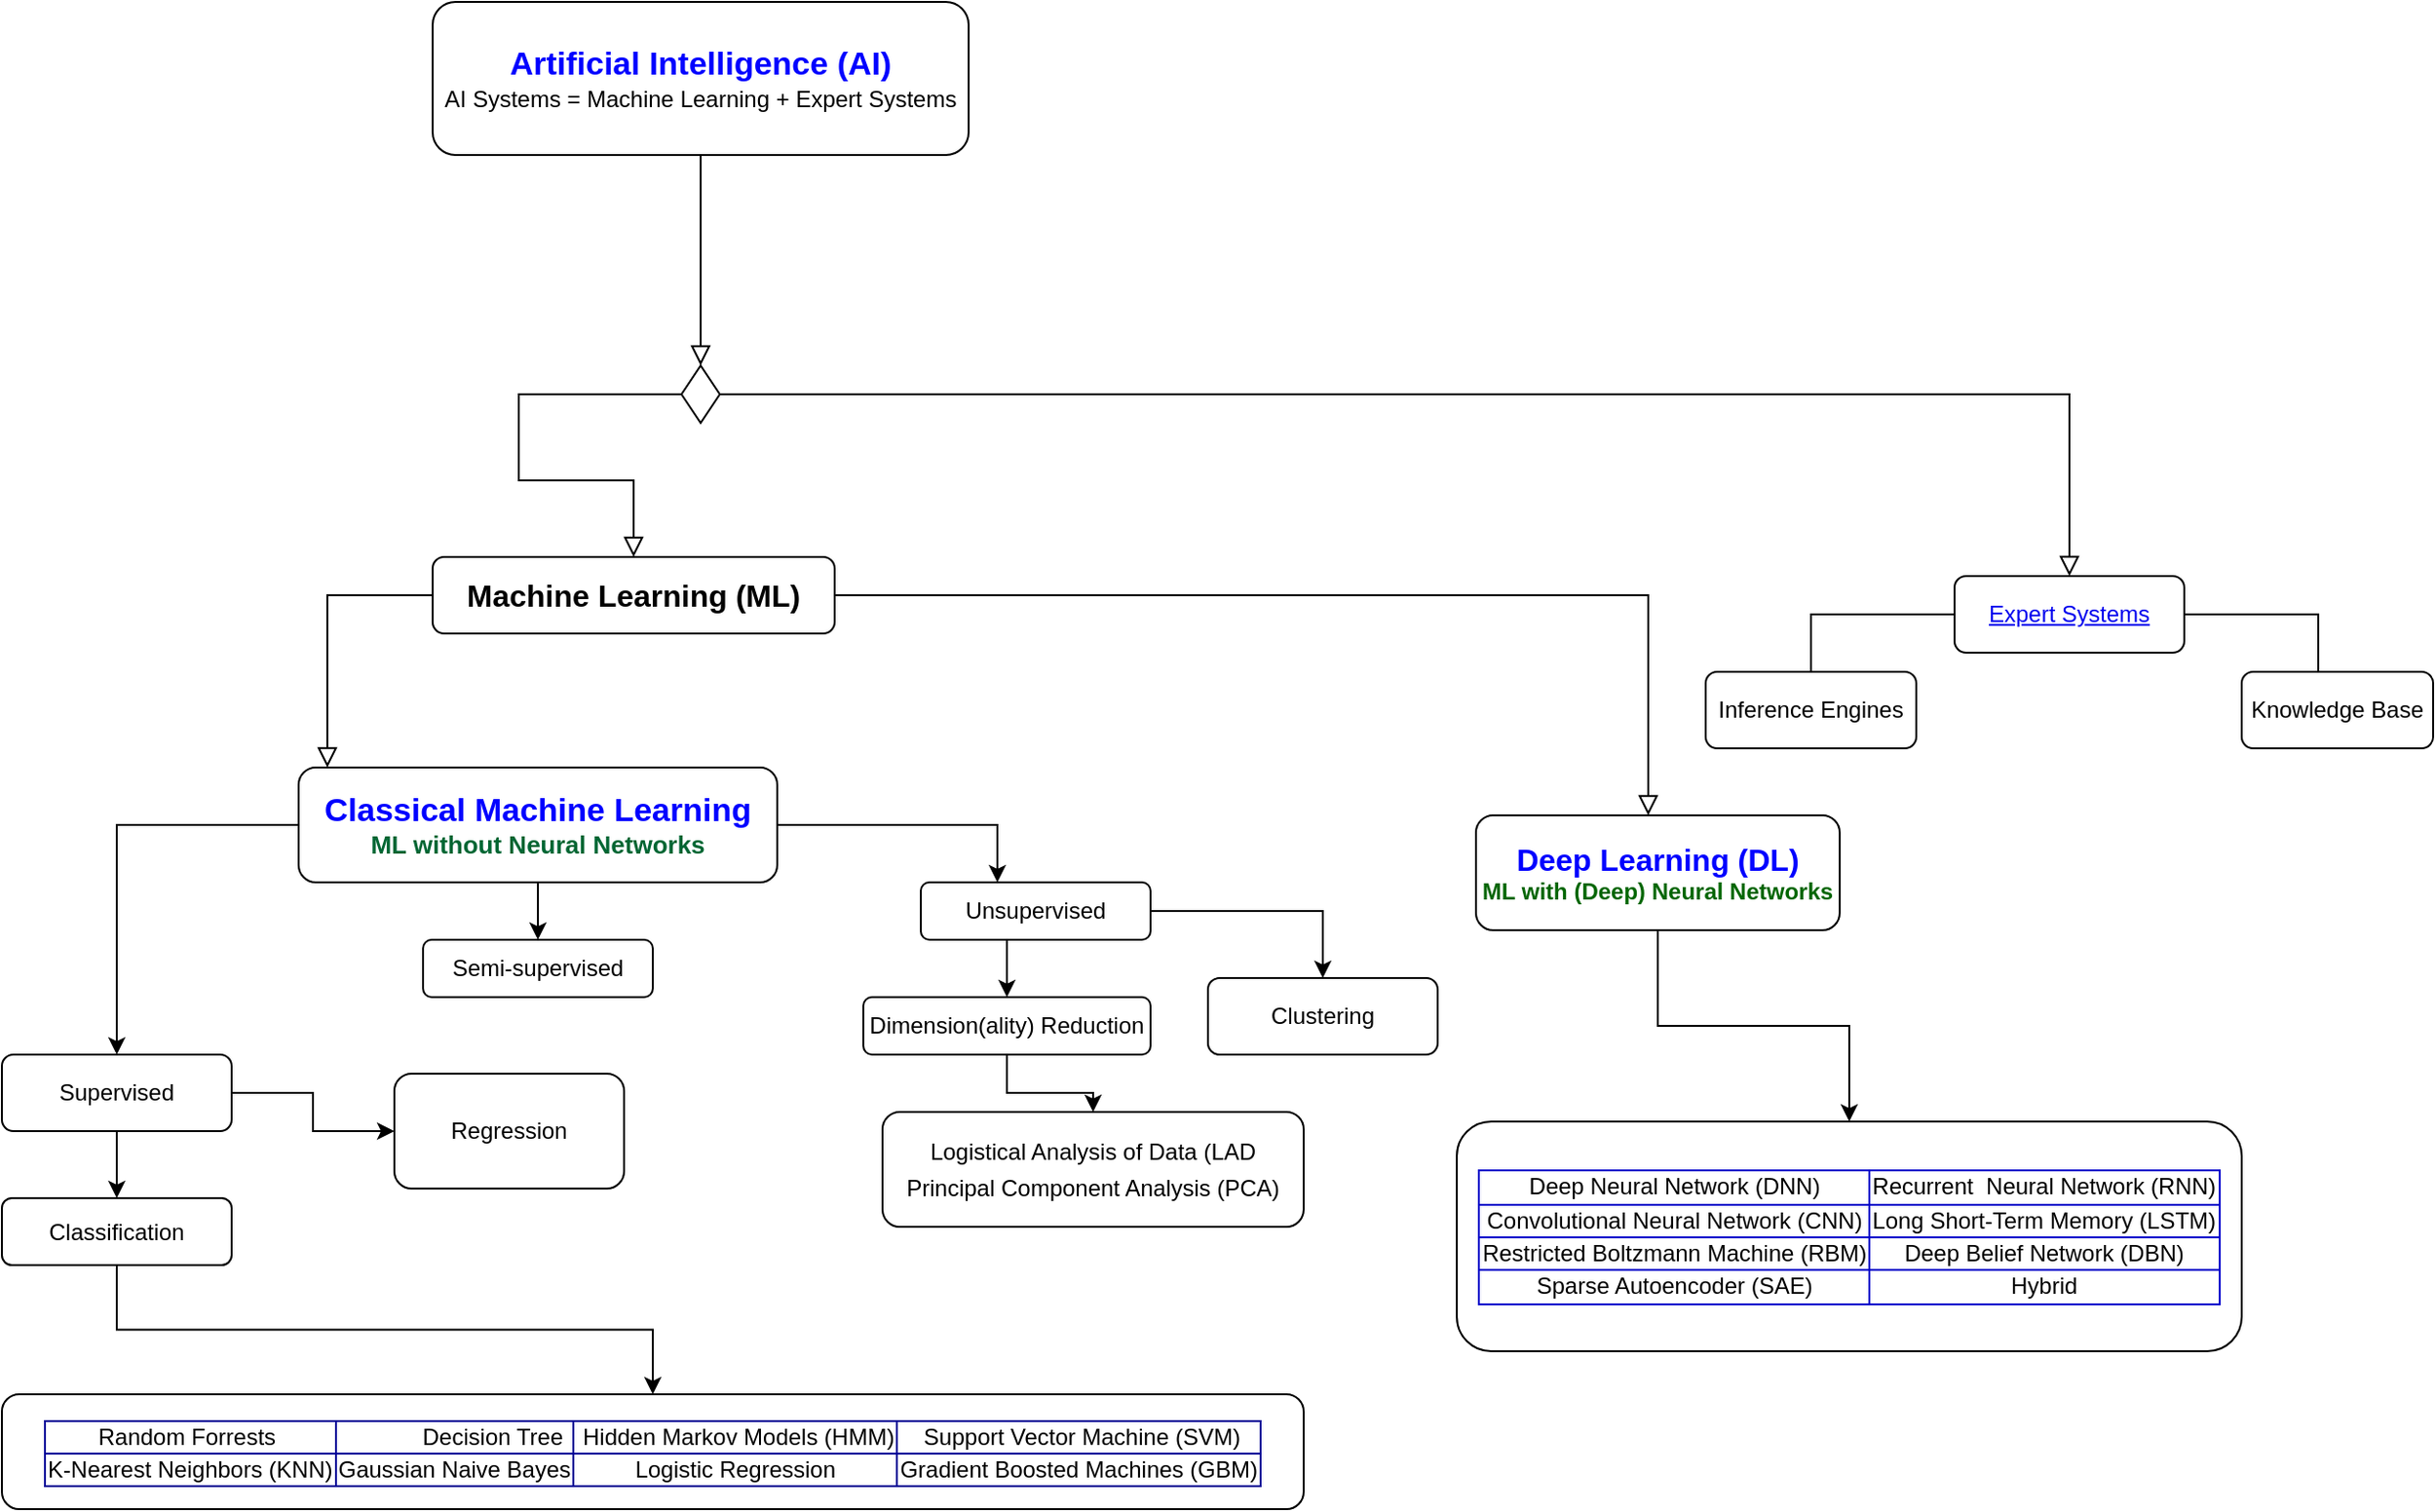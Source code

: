 <mxfile version="21.0.10" type="github">
  <diagram id="C5RBs43oDa-KdzZeNtuy" name="Page-1">
    <mxGraphModel dx="1338" dy="674" grid="1" gridSize="10" guides="1" tooltips="1" connect="1" arrows="1" fold="1" page="1" pageScale="1" pageWidth="827" pageHeight="1169" math="0" shadow="0">
      <root>
        <mxCell id="WIyWlLk6GJQsqaUBKTNV-0" />
        <mxCell id="WIyWlLk6GJQsqaUBKTNV-1" parent="WIyWlLk6GJQsqaUBKTNV-0" />
        <mxCell id="WIyWlLk6GJQsqaUBKTNV-2" value="" style="rounded=0;html=1;jettySize=auto;orthogonalLoop=1;fontSize=11;endArrow=block;endFill=0;endSize=8;strokeWidth=1;shadow=0;labelBackgroundColor=none;edgeStyle=orthogonalEdgeStyle;" parent="WIyWlLk6GJQsqaUBKTNV-1" source="WIyWlLk6GJQsqaUBKTNV-3" target="WIyWlLk6GJQsqaUBKTNV-6" edge="1">
          <mxGeometry relative="1" as="geometry">
            <Array as="points">
              <mxPoint x="1090" y="205" />
            </Array>
          </mxGeometry>
        </mxCell>
        <mxCell id="WIyWlLk6GJQsqaUBKTNV-3" value="&lt;b&gt;&lt;font color=&quot;#0000ff&quot; style=&quot;font-size: 17px;&quot;&gt;Artificial Intelligence (AI)&lt;/font&gt;&lt;/b&gt;&lt;br&gt;AI Systems = Machine Learning + Expert Systems" style="rounded=1;whiteSpace=wrap;html=1;fontSize=12;glass=0;strokeWidth=1;shadow=0;" parent="WIyWlLk6GJQsqaUBKTNV-1" vertex="1">
          <mxGeometry x="945" width="280" height="80" as="geometry" />
        </mxCell>
        <mxCell id="WIyWlLk6GJQsqaUBKTNV-4" value="" style="rounded=0;html=1;jettySize=auto;orthogonalLoop=1;fontSize=11;endArrow=block;endFill=0;endSize=8;strokeWidth=1;shadow=0;labelBackgroundColor=none;edgeStyle=orthogonalEdgeStyle;entryX=0.5;entryY=0;entryDx=0;entryDy=0;" parent="WIyWlLk6GJQsqaUBKTNV-1" source="WIyWlLk6GJQsqaUBKTNV-6" target="onWVqciRnPXN7YNmYVlH-7" edge="1">
          <mxGeometry y="20" relative="1" as="geometry">
            <mxPoint as="offset" />
            <mxPoint x="190" y="230" as="targetPoint" />
            <Array as="points">
              <mxPoint x="990" y="205" />
              <mxPoint x="990" y="250" />
              <mxPoint x="1050" y="250" />
            </Array>
          </mxGeometry>
        </mxCell>
        <mxCell id="WIyWlLk6GJQsqaUBKTNV-5" value="" style="edgeStyle=orthogonalEdgeStyle;rounded=0;html=1;jettySize=auto;orthogonalLoop=1;fontSize=11;endArrow=block;endFill=0;endSize=8;strokeWidth=1;shadow=0;labelBackgroundColor=none;" parent="WIyWlLk6GJQsqaUBKTNV-1" source="WIyWlLk6GJQsqaUBKTNV-6" target="WIyWlLk6GJQsqaUBKTNV-7" edge="1">
          <mxGeometry x="-0.116" y="21" relative="1" as="geometry">
            <mxPoint x="-7" y="-15" as="offset" />
            <Array as="points">
              <mxPoint x="1800" y="205" />
            </Array>
          </mxGeometry>
        </mxCell>
        <mxCell id="WIyWlLk6GJQsqaUBKTNV-6" value="" style="rhombus;whiteSpace=wrap;html=1;shadow=0;fontFamily=Helvetica;fontSize=12;align=center;strokeWidth=1;spacing=6;spacingTop=-4;" parent="WIyWlLk6GJQsqaUBKTNV-1" vertex="1">
          <mxGeometry x="1075" y="190" width="20" height="30" as="geometry" />
        </mxCell>
        <mxCell id="onWVqciRnPXN7YNmYVlH-1" value="" style="edgeStyle=orthogonalEdgeStyle;rounded=0;orthogonalLoop=1;jettySize=auto;html=1;endArrow=none;endFill=0;" edge="1" parent="WIyWlLk6GJQsqaUBKTNV-1" source="WIyWlLk6GJQsqaUBKTNV-7" target="onWVqciRnPXN7YNmYVlH-0">
          <mxGeometry relative="1" as="geometry" />
        </mxCell>
        <mxCell id="WIyWlLk6GJQsqaUBKTNV-7" value="&lt;a href=&quot;https://en.wikipedia.org/wiki/Expert_system&quot;&gt;Expert Systems&lt;/a&gt;" style="rounded=1;whiteSpace=wrap;html=1;fontSize=12;glass=0;strokeWidth=1;shadow=0;" parent="WIyWlLk6GJQsqaUBKTNV-1" vertex="1">
          <mxGeometry x="1740" y="300" width="120" height="40" as="geometry" />
        </mxCell>
        <mxCell id="WIyWlLk6GJQsqaUBKTNV-8" value="" style="rounded=0;html=1;jettySize=auto;orthogonalLoop=1;fontSize=11;endArrow=block;endFill=0;endSize=8;strokeWidth=1;shadow=0;labelBackgroundColor=none;edgeStyle=orthogonalEdgeStyle;exitX=0;exitY=0.5;exitDx=0;exitDy=0;" parent="WIyWlLk6GJQsqaUBKTNV-1" source="onWVqciRnPXN7YNmYVlH-7" target="WIyWlLk6GJQsqaUBKTNV-11" edge="1">
          <mxGeometry x="0.333" y="20" relative="1" as="geometry">
            <mxPoint as="offset" />
            <mxPoint x="190" y="310" as="sourcePoint" />
            <Array as="points">
              <mxPoint x="890" y="310" />
            </Array>
          </mxGeometry>
        </mxCell>
        <mxCell id="WIyWlLk6GJQsqaUBKTNV-9" value="" style="edgeStyle=orthogonalEdgeStyle;rounded=0;html=1;jettySize=auto;orthogonalLoop=1;fontSize=11;endArrow=block;endFill=0;endSize=8;strokeWidth=1;shadow=0;labelBackgroundColor=none;exitX=1;exitY=0.5;exitDx=0;exitDy=0;" parent="WIyWlLk6GJQsqaUBKTNV-1" source="onWVqciRnPXN7YNmYVlH-7" target="WIyWlLk6GJQsqaUBKTNV-12" edge="1">
          <mxGeometry x="-0.91" relative="1" as="geometry">
            <mxPoint as="offset" />
            <mxPoint x="190" y="330" as="sourcePoint" />
            <Array as="points">
              <mxPoint x="1580" y="310" />
            </Array>
          </mxGeometry>
        </mxCell>
        <mxCell id="onWVqciRnPXN7YNmYVlH-27" value="" style="edgeStyle=orthogonalEdgeStyle;rounded=0;orthogonalLoop=1;jettySize=auto;html=1;" edge="1" parent="WIyWlLk6GJQsqaUBKTNV-1" source="WIyWlLk6GJQsqaUBKTNV-11" target="onWVqciRnPXN7YNmYVlH-26">
          <mxGeometry relative="1" as="geometry" />
        </mxCell>
        <mxCell id="onWVqciRnPXN7YNmYVlH-29" value="" style="edgeStyle=orthogonalEdgeStyle;rounded=0;orthogonalLoop=1;jettySize=auto;html=1;" edge="1" parent="WIyWlLk6GJQsqaUBKTNV-1" source="WIyWlLk6GJQsqaUBKTNV-11" target="onWVqciRnPXN7YNmYVlH-28">
          <mxGeometry relative="1" as="geometry" />
        </mxCell>
        <mxCell id="onWVqciRnPXN7YNmYVlH-31" value="" style="edgeStyle=orthogonalEdgeStyle;rounded=0;orthogonalLoop=1;jettySize=auto;html=1;" edge="1" parent="WIyWlLk6GJQsqaUBKTNV-1" source="WIyWlLk6GJQsqaUBKTNV-11" target="onWVqciRnPXN7YNmYVlH-30">
          <mxGeometry relative="1" as="geometry">
            <Array as="points">
              <mxPoint x="1240" y="430" />
            </Array>
          </mxGeometry>
        </mxCell>
        <mxCell id="WIyWlLk6GJQsqaUBKTNV-11" value="&lt;b&gt;&lt;font style=&quot;&quot;&gt;&lt;font color=&quot;#0000ff&quot; style=&quot;font-size: 17px;&quot;&gt;Classical Machine Learning&lt;/font&gt;&lt;br&gt;&lt;font color=&quot;#006633&quot; style=&quot;font-size: 13px;&quot;&gt;ML without Neural Networks&lt;/font&gt;&lt;br&gt;&lt;/font&gt;&lt;/b&gt;" style="rounded=1;whiteSpace=wrap;html=1;fontSize=12;glass=0;strokeWidth=1;shadow=0;" parent="WIyWlLk6GJQsqaUBKTNV-1" vertex="1">
          <mxGeometry x="875" y="400" width="250" height="60" as="geometry" />
        </mxCell>
        <mxCell id="onWVqciRnPXN7YNmYVlH-12" value="" style="edgeStyle=orthogonalEdgeStyle;rounded=0;orthogonalLoop=1;jettySize=auto;html=1;" edge="1" parent="WIyWlLk6GJQsqaUBKTNV-1" source="WIyWlLk6GJQsqaUBKTNV-12" target="onWVqciRnPXN7YNmYVlH-11">
          <mxGeometry relative="1" as="geometry" />
        </mxCell>
        <mxCell id="WIyWlLk6GJQsqaUBKTNV-12" value="&lt;b&gt;&lt;font style=&quot;color: rgb(0, 0, 255); font-size: 16px;&quot;&gt;Deep Learning (DL)&lt;/font&gt;&lt;br&gt;&lt;font color=&quot;#006600&quot; style=&quot;font-size: 12px;&quot;&gt;ML with (Deep) Neural Networks&lt;/font&gt;&lt;br&gt;&lt;/b&gt;" style="rounded=1;whiteSpace=wrap;html=1;fontSize=12;glass=0;strokeWidth=1;shadow=0;" parent="WIyWlLk6GJQsqaUBKTNV-1" vertex="1">
          <mxGeometry x="1490" y="425" width="190" height="60" as="geometry" />
        </mxCell>
        <mxCell id="onWVqciRnPXN7YNmYVlH-0" value="Inference Engines" style="whiteSpace=wrap;html=1;rounded=1;glass=0;strokeWidth=1;shadow=0;" vertex="1" parent="WIyWlLk6GJQsqaUBKTNV-1">
          <mxGeometry x="1610" y="350" width="110" height="40" as="geometry" />
        </mxCell>
        <mxCell id="onWVqciRnPXN7YNmYVlH-3" value="" style="edgeStyle=orthogonalEdgeStyle;rounded=0;orthogonalLoop=1;jettySize=auto;html=1;endSize=0;endArrow=none;endFill=0;" edge="1" parent="WIyWlLk6GJQsqaUBKTNV-1" source="onWVqciRnPXN7YNmYVlH-2" target="WIyWlLk6GJQsqaUBKTNV-7">
          <mxGeometry relative="1" as="geometry">
            <Array as="points">
              <mxPoint x="1930" y="320" />
            </Array>
          </mxGeometry>
        </mxCell>
        <mxCell id="onWVqciRnPXN7YNmYVlH-2" value="Knowledge Base" style="whiteSpace=wrap;html=1;rounded=1;glass=0;strokeWidth=1;shadow=0;" vertex="1" parent="WIyWlLk6GJQsqaUBKTNV-1">
          <mxGeometry x="1890" y="350" width="100" height="40" as="geometry" />
        </mxCell>
        <mxCell id="onWVqciRnPXN7YNmYVlH-7" value="&lt;b&gt;&lt;font style=&quot;font-size: 16px;&quot;&gt;Machine Learning (ML)&lt;/font&gt;&lt;/b&gt;" style="whiteSpace=wrap;html=1;rounded=1;" vertex="1" parent="WIyWlLk6GJQsqaUBKTNV-1">
          <mxGeometry x="945" y="290" width="210" height="40" as="geometry" />
        </mxCell>
        <mxCell id="onWVqciRnPXN7YNmYVlH-11" value="&lt;table style=&quot;border: 1px solid rgb(0, 0, 204); border-collapse: collapse;&quot; border=&quot;1&quot;&gt;&lt;tbody&gt;&lt;tr&gt;&lt;td style=&quot;border-collapse: collapse;&quot; border=&quot;1&quot;&gt;Deep Neural Network (DNN)&lt;/td&gt;&lt;td&gt;Recurrent&amp;nbsp; Neural Network (RNN)&lt;/td&gt;&lt;/tr&gt;&lt;tr&gt;&lt;td style=&quot;border-collapse: collapse;&quot; border=&quot;1&quot;&gt;Convolutional Neural Network (CNN)&lt;/td&gt;&lt;td&gt;Long Short-Term Memory (LSTM)&lt;/td&gt;&lt;/tr&gt;&lt;tr&gt;&lt;td style=&quot;border-collapse: collapse;&quot; border=&quot;1&quot;&gt;Restricted Boltzmann Machine (RBM)&lt;/td&gt;&lt;td&gt;Deep Belief Network (DBN)&lt;/td&gt;&lt;/tr&gt;&lt;tr&gt;&lt;td style=&quot;border-collapse: collapse;&quot; border=&quot;1&quot;&gt;Sparse Autoencoder (SAE)&lt;/td&gt;&lt;td&gt;Hybrid&lt;/td&gt;&lt;/tr&gt;&lt;/tbody&gt;&lt;/table&gt;" style="whiteSpace=wrap;html=1;rounded=1;glass=0;strokeWidth=1;shadow=0;" vertex="1" parent="WIyWlLk6GJQsqaUBKTNV-1">
          <mxGeometry x="1480" y="585" width="410" height="120" as="geometry" />
        </mxCell>
        <mxCell id="onWVqciRnPXN7YNmYVlH-26" value="Semi-supervised" style="whiteSpace=wrap;html=1;rounded=1;glass=0;strokeWidth=1;shadow=0;" vertex="1" parent="WIyWlLk6GJQsqaUBKTNV-1">
          <mxGeometry x="940" y="490" width="120" height="30" as="geometry" />
        </mxCell>
        <mxCell id="onWVqciRnPXN7YNmYVlH-48" value="" style="edgeStyle=orthogonalEdgeStyle;rounded=0;orthogonalLoop=1;jettySize=auto;html=1;" edge="1" parent="WIyWlLk6GJQsqaUBKTNV-1" source="onWVqciRnPXN7YNmYVlH-28" target="onWVqciRnPXN7YNmYVlH-47">
          <mxGeometry relative="1" as="geometry" />
        </mxCell>
        <mxCell id="onWVqciRnPXN7YNmYVlH-52" value="" style="edgeStyle=orthogonalEdgeStyle;rounded=0;orthogonalLoop=1;jettySize=auto;html=1;" edge="1" parent="WIyWlLk6GJQsqaUBKTNV-1" source="onWVqciRnPXN7YNmYVlH-28" target="onWVqciRnPXN7YNmYVlH-51">
          <mxGeometry relative="1" as="geometry" />
        </mxCell>
        <mxCell id="onWVqciRnPXN7YNmYVlH-28" value="Supervised" style="whiteSpace=wrap;html=1;rounded=1;glass=0;strokeWidth=1;shadow=0;" vertex="1" parent="WIyWlLk6GJQsqaUBKTNV-1">
          <mxGeometry x="720" y="550" width="120" height="40" as="geometry" />
        </mxCell>
        <mxCell id="onWVqciRnPXN7YNmYVlH-39" value="" style="edgeStyle=orthogonalEdgeStyle;rounded=0;orthogonalLoop=1;jettySize=auto;html=1;" edge="1" parent="WIyWlLk6GJQsqaUBKTNV-1" source="onWVqciRnPXN7YNmYVlH-30" target="onWVqciRnPXN7YNmYVlH-38">
          <mxGeometry relative="1" as="geometry">
            <Array as="points">
              <mxPoint x="1245" y="500" />
              <mxPoint x="1245" y="500" />
            </Array>
          </mxGeometry>
        </mxCell>
        <mxCell id="onWVqciRnPXN7YNmYVlH-41" value="" style="edgeStyle=orthogonalEdgeStyle;rounded=0;orthogonalLoop=1;jettySize=auto;html=1;" edge="1" parent="WIyWlLk6GJQsqaUBKTNV-1" source="onWVqciRnPXN7YNmYVlH-30" target="onWVqciRnPXN7YNmYVlH-40">
          <mxGeometry relative="1" as="geometry" />
        </mxCell>
        <mxCell id="onWVqciRnPXN7YNmYVlH-30" value="Unsupervised" style="whiteSpace=wrap;html=1;rounded=1;glass=0;strokeWidth=1;shadow=0;" vertex="1" parent="WIyWlLk6GJQsqaUBKTNV-1">
          <mxGeometry x="1200" y="460" width="120" height="30" as="geometry" />
        </mxCell>
        <mxCell id="onWVqciRnPXN7YNmYVlH-44" value="" style="edgeStyle=orthogonalEdgeStyle;rounded=0;orthogonalLoop=1;jettySize=auto;html=1;" edge="1" parent="WIyWlLk6GJQsqaUBKTNV-1" source="onWVqciRnPXN7YNmYVlH-38" target="onWVqciRnPXN7YNmYVlH-43">
          <mxGeometry relative="1" as="geometry" />
        </mxCell>
        <mxCell id="onWVqciRnPXN7YNmYVlH-38" value="Dimension(ality) Reduction" style="whiteSpace=wrap;html=1;rounded=1;glass=0;strokeWidth=1;shadow=0;" vertex="1" parent="WIyWlLk6GJQsqaUBKTNV-1">
          <mxGeometry x="1170" y="520" width="150" height="30" as="geometry" />
        </mxCell>
        <mxCell id="onWVqciRnPXN7YNmYVlH-40" value="Clustering" style="whiteSpace=wrap;html=1;rounded=1;glass=0;strokeWidth=1;shadow=0;" vertex="1" parent="WIyWlLk6GJQsqaUBKTNV-1">
          <mxGeometry x="1350" y="510" width="120" height="40" as="geometry" />
        </mxCell>
        <mxCell id="onWVqciRnPXN7YNmYVlH-43" value="&lt;table&gt;&lt;tbody&gt;&lt;tr&gt;&lt;td&gt;Logistical Analysis of Data (LAD&lt;/td&gt;&lt;/tr&gt;&lt;tr&gt;&lt;td&gt;Principal Component Analysis (PCA)&lt;/td&gt;&lt;/tr&gt;&lt;/tbody&gt;&lt;/table&gt;" style="whiteSpace=wrap;html=1;rounded=1;glass=0;strokeWidth=1;shadow=0;" vertex="1" parent="WIyWlLk6GJQsqaUBKTNV-1">
          <mxGeometry x="1180" y="580" width="220" height="60" as="geometry" />
        </mxCell>
        <mxCell id="onWVqciRnPXN7YNmYVlH-54" value="" style="edgeStyle=orthogonalEdgeStyle;rounded=0;orthogonalLoop=1;jettySize=auto;html=1;" edge="1" parent="WIyWlLk6GJQsqaUBKTNV-1" source="onWVqciRnPXN7YNmYVlH-47" target="onWVqciRnPXN7YNmYVlH-53">
          <mxGeometry relative="1" as="geometry" />
        </mxCell>
        <mxCell id="onWVqciRnPXN7YNmYVlH-47" value="Classification" style="whiteSpace=wrap;html=1;rounded=1;glass=0;strokeWidth=1;shadow=0;" vertex="1" parent="WIyWlLk6GJQsqaUBKTNV-1">
          <mxGeometry x="720" y="625" width="120" height="35" as="geometry" />
        </mxCell>
        <mxCell id="onWVqciRnPXN7YNmYVlH-51" value="Regression" style="whiteSpace=wrap;html=1;rounded=1;glass=0;strokeWidth=1;shadow=0;" vertex="1" parent="WIyWlLk6GJQsqaUBKTNV-1">
          <mxGeometry x="925" y="560" width="120" height="60" as="geometry" />
        </mxCell>
        <mxCell id="onWVqciRnPXN7YNmYVlH-53" value="&lt;table align=&quot;left&quot; style=&quot;border: 1px solid rgb(0, 0, 153); border-collapse: collapse;&quot; border=&quot;1&quot;&gt;&lt;tbody&gt;&lt;tr&gt;&lt;td&gt;Random Forrests&lt;span style=&quot;white-space: pre;&quot;&gt;	&lt;/span&gt;&lt;/td&gt;&lt;td&gt;&lt;blockquote style=&quot;margin: 0 0 0 40px; border: none; padding: 0px;&quot;&gt;Decision Tree&lt;/blockquote&gt;&lt;/td&gt;&lt;td&gt;&lt;span style=&quot;white-space: pre;&quot;&gt;	&lt;/span&gt;Hidden Markov Models (HMM)&lt;br&gt;&lt;/td&gt;&lt;td&gt;&lt;span style=&quot;white-space: pre;&quot;&gt;	&lt;/span&gt;Support Vector Machine (SVM)&lt;/td&gt;&lt;/tr&gt;&lt;tr&gt;&lt;td&gt;K-Nearest Neighbors (KNN)&lt;/td&gt;&lt;td&gt;Gaussian Naive Bayes&lt;/td&gt;&lt;td&gt;Logistic Regression&lt;/td&gt;&lt;td&gt;Gradient Boosted Machines (GBM)&lt;/td&gt;&lt;/tr&gt;&lt;/tbody&gt;&lt;/table&gt;" style="whiteSpace=wrap;html=1;rounded=1;glass=0;strokeWidth=1;shadow=0;" vertex="1" parent="WIyWlLk6GJQsqaUBKTNV-1">
          <mxGeometry x="720" y="727.5" width="680" height="60" as="geometry" />
        </mxCell>
      </root>
    </mxGraphModel>
  </diagram>
</mxfile>

